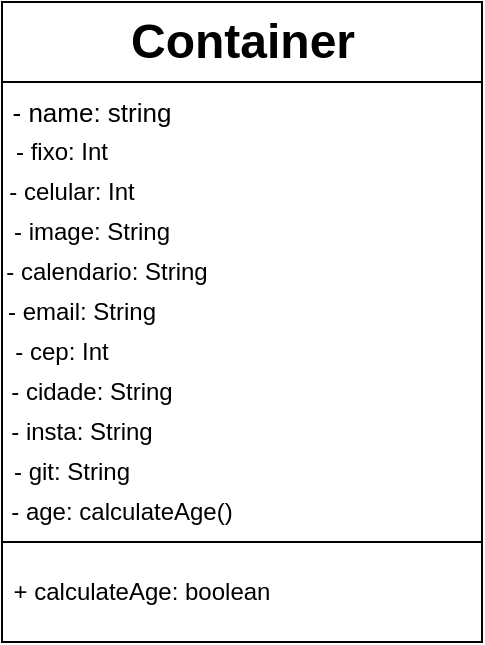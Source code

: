 <mxfile>
    <diagram id="dDxqZADWVgKQtyu_evCb" name="Página-1">
        <mxGraphModel dx="821" dy="388" grid="1" gridSize="10" guides="1" tooltips="1" connect="1" arrows="1" fold="1" page="1" pageScale="1" pageWidth="827" pageHeight="1169" math="0" shadow="0">
            <root>
                <mxCell id="0"/>
                <mxCell id="1" parent="0"/>
                <mxCell id="2" value="" style="rounded=0;whiteSpace=wrap;html=1;" parent="1" vertex="1">
                    <mxGeometry x="260" y="40" width="240" height="320" as="geometry"/>
                </mxCell>
                <mxCell id="3" value="" style="rounded=0;whiteSpace=wrap;html=1;" parent="1" vertex="1">
                    <mxGeometry x="260" y="80" width="240" height="230" as="geometry"/>
                </mxCell>
                <mxCell id="6" value="Container" style="text;strokeColor=none;fillColor=none;html=1;fontSize=24;fontStyle=1;verticalAlign=middle;align=center;" parent="1" vertex="1">
                    <mxGeometry x="330" y="40" width="100" height="40" as="geometry"/>
                </mxCell>
                <mxCell id="7" value="&lt;span style=&quot;font-size: 13px;&quot;&gt;- name: string&lt;/span&gt;" style="text;html=1;strokeColor=none;fillColor=none;align=center;verticalAlign=middle;whiteSpace=wrap;rounded=0;" parent="1" vertex="1">
                    <mxGeometry x="260" y="80" width="90" height="30" as="geometry"/>
                </mxCell>
                <mxCell id="8" value="- fixo: Int" style="text;html=1;strokeColor=none;fillColor=none;align=center;verticalAlign=middle;whiteSpace=wrap;rounded=0;" parent="1" vertex="1">
                    <mxGeometry x="260" y="100" width="60" height="30" as="geometry"/>
                </mxCell>
                <mxCell id="9" value="- celular: Int" style="text;html=1;strokeColor=none;fillColor=none;align=center;verticalAlign=middle;whiteSpace=wrap;rounded=0;fontSize=12;" parent="1" vertex="1">
                    <mxGeometry x="260" y="120" width="70" height="30" as="geometry"/>
                </mxCell>
                <mxCell id="10" value="- image: String" style="text;html=1;strokeColor=none;fillColor=none;align=center;verticalAlign=middle;whiteSpace=wrap;rounded=0;fontSize=12;" parent="1" vertex="1">
                    <mxGeometry x="260" y="140" width="90" height="30" as="geometry"/>
                </mxCell>
                <mxCell id="11" value="- email: String" style="text;html=1;strokeColor=none;fillColor=none;align=center;verticalAlign=middle;whiteSpace=wrap;rounded=0;" vertex="1" parent="1">
                    <mxGeometry x="260" y="180" width="80" height="30" as="geometry"/>
                </mxCell>
                <mxCell id="12" value="- calendario: String" style="text;html=1;strokeColor=none;fillColor=none;align=center;verticalAlign=middle;whiteSpace=wrap;rounded=0;" vertex="1" parent="1">
                    <mxGeometry x="260" y="160" width="105" height="30" as="geometry"/>
                </mxCell>
                <mxCell id="13" value="- cep: Int" style="text;html=1;strokeColor=none;fillColor=none;align=center;verticalAlign=middle;whiteSpace=wrap;rounded=0;" vertex="1" parent="1">
                    <mxGeometry x="260" y="200" width="60" height="30" as="geometry"/>
                </mxCell>
                <mxCell id="14" value="- cidade: String" style="text;html=1;strokeColor=none;fillColor=none;align=center;verticalAlign=middle;whiteSpace=wrap;rounded=0;" vertex="1" parent="1">
                    <mxGeometry x="260" y="220" width="90" height="30" as="geometry"/>
                </mxCell>
                <mxCell id="15" value="- insta: String" style="text;html=1;strokeColor=none;fillColor=none;align=center;verticalAlign=middle;whiteSpace=wrap;rounded=0;" vertex="1" parent="1">
                    <mxGeometry x="260" y="240" width="80" height="30" as="geometry"/>
                </mxCell>
                <mxCell id="16" value="- git: String" style="text;html=1;strokeColor=none;fillColor=none;align=center;verticalAlign=middle;whiteSpace=wrap;rounded=0;" vertex="1" parent="1">
                    <mxGeometry x="260" y="260" width="70" height="30" as="geometry"/>
                </mxCell>
                <mxCell id="17" value="- age: calculateAge()" style="text;html=1;strokeColor=none;fillColor=none;align=center;verticalAlign=middle;whiteSpace=wrap;rounded=0;" vertex="1" parent="1">
                    <mxGeometry x="260" y="280" width="120" height="30" as="geometry"/>
                </mxCell>
                <mxCell id="18" value="+ calculateAge: boolean" style="text;html=1;strokeColor=none;fillColor=none;align=center;verticalAlign=middle;whiteSpace=wrap;rounded=0;" vertex="1" parent="1">
                    <mxGeometry x="260" y="320" width="140" height="30" as="geometry"/>
                </mxCell>
            </root>
        </mxGraphModel>
    </diagram>
</mxfile>